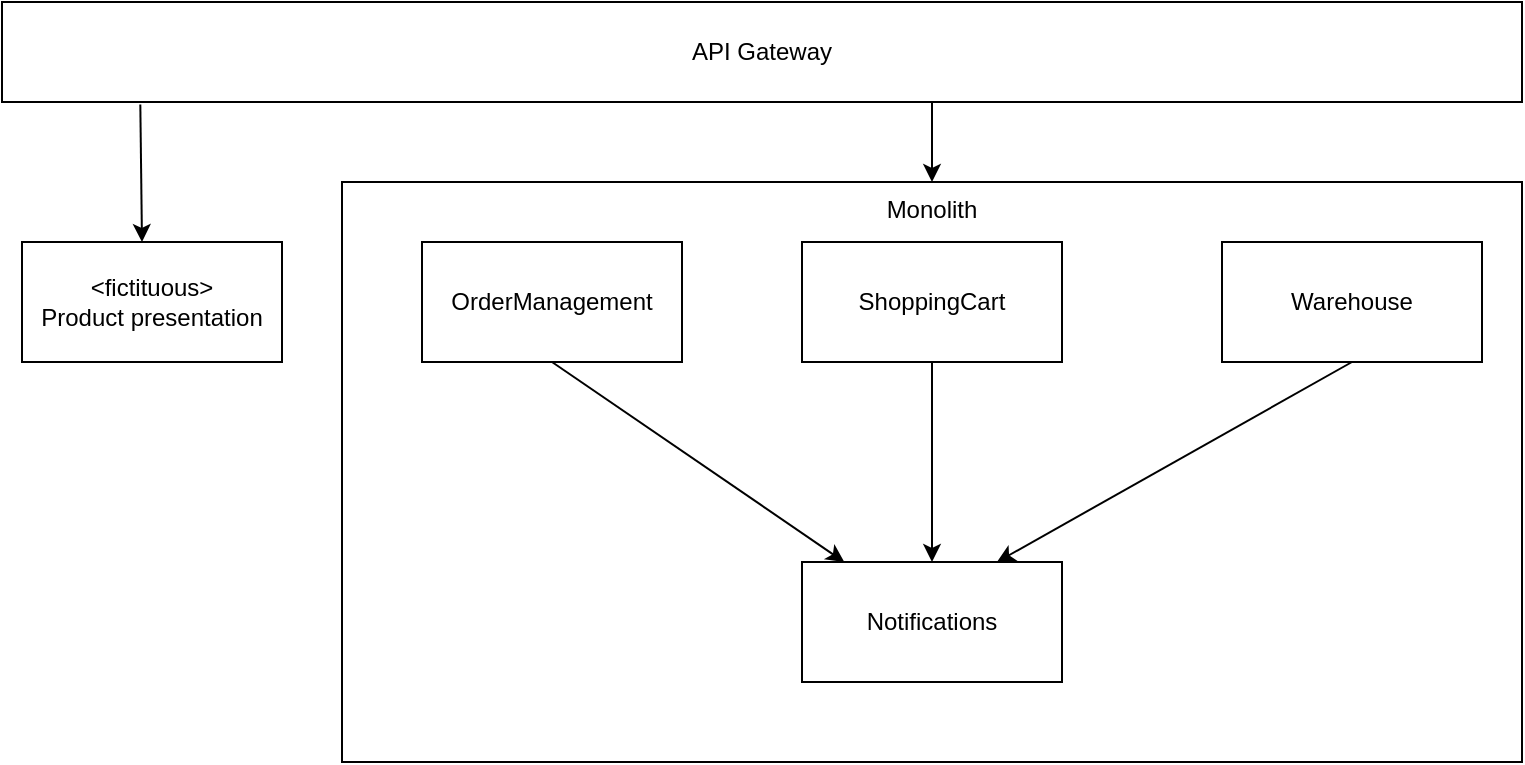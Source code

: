 <mxfile version="20.8.20" type="device"><diagram name="Page-1" id="0wa4yAACIacZ2z265Wnf"><mxGraphModel dx="1024" dy="540" grid="1" gridSize="10" guides="1" tooltips="1" connect="1" arrows="1" fold="1" page="1" pageScale="1" pageWidth="850" pageHeight="1100" math="0" shadow="0"><root><mxCell id="0"/><mxCell id="1" parent="0"/><mxCell id="vlPK9mDuvpipAH-xICNK-9" value="Monolith" style="rounded=0;whiteSpace=wrap;html=1;align=center;verticalAlign=top;" vertex="1" parent="1"><mxGeometry x="210" y="160" width="590" height="290" as="geometry"/></mxCell><mxCell id="vlPK9mDuvpipAH-xICNK-1" value="Notifications" style="rounded=0;whiteSpace=wrap;html=1;align=center;" vertex="1" parent="1"><mxGeometry x="440" y="350" width="130" height="60" as="geometry"/></mxCell><mxCell id="vlPK9mDuvpipAH-xICNK-2" value="Warehouse" style="rounded=0;whiteSpace=wrap;html=1;align=center;" vertex="1" parent="1"><mxGeometry x="650" y="190" width="130" height="60" as="geometry"/></mxCell><mxCell id="vlPK9mDuvpipAH-xICNK-3" value="ShoppingCart" style="rounded=0;whiteSpace=wrap;html=1;align=center;" vertex="1" parent="1"><mxGeometry x="440" y="190" width="130" height="60" as="geometry"/></mxCell><mxCell id="vlPK9mDuvpipAH-xICNK-4" value="" style="endArrow=classic;html=1;rounded=0;exitX=0.5;exitY=1;exitDx=0;exitDy=0;entryX=0.5;entryY=0;entryDx=0;entryDy=0;" edge="1" parent="1" source="vlPK9mDuvpipAH-xICNK-3" target="vlPK9mDuvpipAH-xICNK-1"><mxGeometry width="50" height="50" relative="1" as="geometry"><mxPoint x="590" y="500" as="sourcePoint"/><mxPoint x="640" y="450" as="targetPoint"/></mxGeometry></mxCell><mxCell id="vlPK9mDuvpipAH-xICNK-5" value="" style="endArrow=classic;html=1;rounded=0;exitX=0.5;exitY=1;exitDx=0;exitDy=0;entryX=0.75;entryY=0;entryDx=0;entryDy=0;" edge="1" parent="1" source="vlPK9mDuvpipAH-xICNK-2" target="vlPK9mDuvpipAH-xICNK-1"><mxGeometry width="50" height="50" relative="1" as="geometry"><mxPoint x="614" y="250" as="sourcePoint"/><mxPoint x="614" y="330" as="targetPoint"/></mxGeometry></mxCell><mxCell id="vlPK9mDuvpipAH-xICNK-6" value="OrderManagement" style="rounded=0;whiteSpace=wrap;html=1;align=center;" vertex="1" parent="1"><mxGeometry x="250" y="190" width="130" height="60" as="geometry"/></mxCell><mxCell id="vlPK9mDuvpipAH-xICNK-7" value="" style="endArrow=classic;html=1;rounded=0;exitX=0.5;exitY=1;exitDx=0;exitDy=0;" edge="1" parent="1" source="vlPK9mDuvpipAH-xICNK-6" target="vlPK9mDuvpipAH-xICNK-1"><mxGeometry width="50" height="50" relative="1" as="geometry"><mxPoint x="590" y="500" as="sourcePoint"/><mxPoint x="640" y="450" as="targetPoint"/></mxGeometry></mxCell><mxCell id="vlPK9mDuvpipAH-xICNK-8" value="API Gateway" style="rounded=0;whiteSpace=wrap;html=1;align=center;" vertex="1" parent="1"><mxGeometry x="40" y="70" width="760" height="50" as="geometry"/></mxCell><mxCell id="vlPK9mDuvpipAH-xICNK-10" value="&amp;lt;fictituous&amp;gt;&lt;br&gt;Product presentation" style="rounded=0;whiteSpace=wrap;html=1;align=center;" vertex="1" parent="1"><mxGeometry x="50" y="190" width="130" height="60" as="geometry"/></mxCell><mxCell id="vlPK9mDuvpipAH-xICNK-11" value="" style="endArrow=classic;html=1;rounded=0;entryX=0.5;entryY=0;entryDx=0;entryDy=0;" edge="1" parent="1" target="vlPK9mDuvpipAH-xICNK-9"><mxGeometry width="50" height="50" relative="1" as="geometry"><mxPoint x="505" y="120" as="sourcePoint"/><mxPoint x="515" y="360" as="targetPoint"/></mxGeometry></mxCell><mxCell id="vlPK9mDuvpipAH-xICNK-12" value="" style="endArrow=classic;html=1;rounded=0;entryX=0.5;entryY=0;entryDx=0;entryDy=0;exitX=0.091;exitY=1.025;exitDx=0;exitDy=0;exitPerimeter=0;" edge="1" parent="1" source="vlPK9mDuvpipAH-xICNK-8"><mxGeometry width="50" height="50" relative="1" as="geometry"><mxPoint x="110" y="150" as="sourcePoint"/><mxPoint x="110" y="190" as="targetPoint"/></mxGeometry></mxCell></root></mxGraphModel></diagram></mxfile>